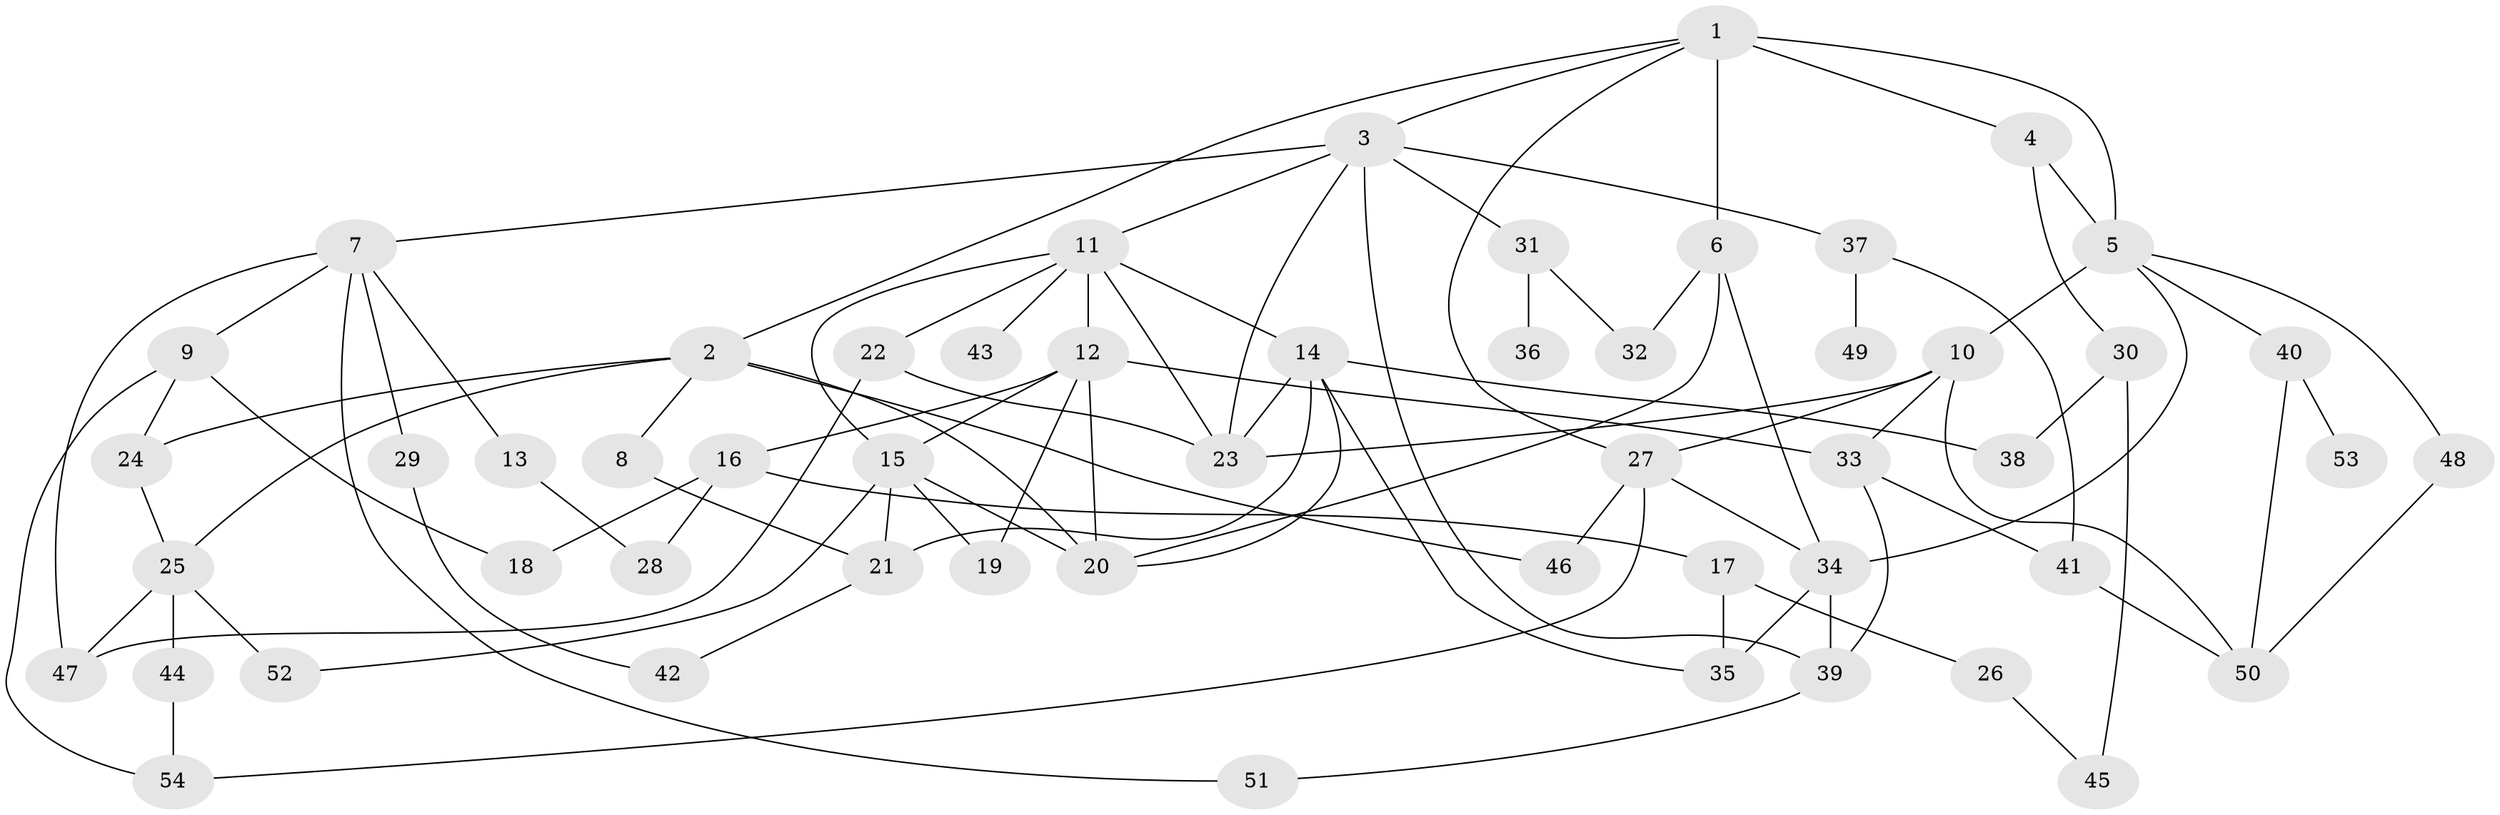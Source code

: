 // original degree distribution, {8: 0.009345794392523364, 5: 0.028037383177570093, 7: 0.037383177570093455, 3: 0.2897196261682243, 4: 0.16822429906542055, 6: 0.018691588785046728, 2: 0.2616822429906542, 1: 0.18691588785046728}
// Generated by graph-tools (version 1.1) at 2025/49/03/04/25 22:49:06]
// undirected, 54 vertices, 93 edges
graph export_dot {
  node [color=gray90,style=filled];
  1;
  2;
  3;
  4;
  5;
  6;
  7;
  8;
  9;
  10;
  11;
  12;
  13;
  14;
  15;
  16;
  17;
  18;
  19;
  20;
  21;
  22;
  23;
  24;
  25;
  26;
  27;
  28;
  29;
  30;
  31;
  32;
  33;
  34;
  35;
  36;
  37;
  38;
  39;
  40;
  41;
  42;
  43;
  44;
  45;
  46;
  47;
  48;
  49;
  50;
  51;
  52;
  53;
  54;
  1 -- 2 [weight=1.0];
  1 -- 3 [weight=1.0];
  1 -- 4 [weight=1.0];
  1 -- 5 [weight=2.0];
  1 -- 6 [weight=1.0];
  1 -- 27 [weight=1.0];
  2 -- 8 [weight=1.0];
  2 -- 20 [weight=3.0];
  2 -- 24 [weight=1.0];
  2 -- 25 [weight=1.0];
  2 -- 46 [weight=1.0];
  3 -- 7 [weight=1.0];
  3 -- 11 [weight=1.0];
  3 -- 23 [weight=1.0];
  3 -- 31 [weight=1.0];
  3 -- 37 [weight=1.0];
  3 -- 39 [weight=1.0];
  4 -- 5 [weight=1.0];
  4 -- 30 [weight=1.0];
  5 -- 10 [weight=1.0];
  5 -- 34 [weight=1.0];
  5 -- 40 [weight=1.0];
  5 -- 48 [weight=1.0];
  6 -- 20 [weight=1.0];
  6 -- 32 [weight=1.0];
  6 -- 34 [weight=1.0];
  7 -- 9 [weight=1.0];
  7 -- 13 [weight=1.0];
  7 -- 29 [weight=1.0];
  7 -- 47 [weight=1.0];
  7 -- 51 [weight=1.0];
  8 -- 21 [weight=1.0];
  9 -- 18 [weight=1.0];
  9 -- 24 [weight=1.0];
  9 -- 54 [weight=1.0];
  10 -- 23 [weight=1.0];
  10 -- 27 [weight=1.0];
  10 -- 33 [weight=1.0];
  10 -- 50 [weight=1.0];
  11 -- 12 [weight=1.0];
  11 -- 14 [weight=2.0];
  11 -- 15 [weight=1.0];
  11 -- 22 [weight=2.0];
  11 -- 23 [weight=1.0];
  11 -- 43 [weight=1.0];
  12 -- 15 [weight=1.0];
  12 -- 16 [weight=2.0];
  12 -- 19 [weight=1.0];
  12 -- 20 [weight=1.0];
  12 -- 33 [weight=1.0];
  13 -- 28 [weight=1.0];
  14 -- 20 [weight=1.0];
  14 -- 21 [weight=1.0];
  14 -- 23 [weight=1.0];
  14 -- 35 [weight=1.0];
  14 -- 38 [weight=1.0];
  15 -- 19 [weight=1.0];
  15 -- 20 [weight=1.0];
  15 -- 21 [weight=1.0];
  15 -- 52 [weight=1.0];
  16 -- 17 [weight=1.0];
  16 -- 18 [weight=1.0];
  16 -- 28 [weight=1.0];
  17 -- 26 [weight=1.0];
  17 -- 35 [weight=1.0];
  21 -- 42 [weight=1.0];
  22 -- 23 [weight=1.0];
  22 -- 47 [weight=1.0];
  24 -- 25 [weight=1.0];
  25 -- 44 [weight=1.0];
  25 -- 47 [weight=1.0];
  25 -- 52 [weight=1.0];
  26 -- 45 [weight=1.0];
  27 -- 34 [weight=1.0];
  27 -- 46 [weight=1.0];
  27 -- 54 [weight=1.0];
  29 -- 42 [weight=1.0];
  30 -- 38 [weight=1.0];
  30 -- 45 [weight=1.0];
  31 -- 32 [weight=1.0];
  31 -- 36 [weight=1.0];
  33 -- 39 [weight=1.0];
  33 -- 41 [weight=1.0];
  34 -- 35 [weight=1.0];
  34 -- 39 [weight=1.0];
  37 -- 41 [weight=1.0];
  37 -- 49 [weight=1.0];
  39 -- 51 [weight=1.0];
  40 -- 50 [weight=1.0];
  40 -- 53 [weight=1.0];
  41 -- 50 [weight=1.0];
  44 -- 54 [weight=1.0];
  48 -- 50 [weight=1.0];
}
